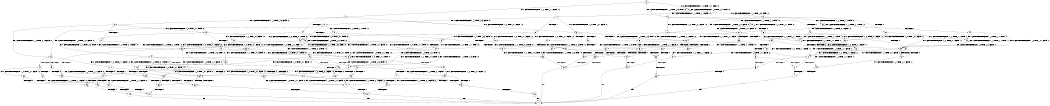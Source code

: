 digraph BCG {
size = "7, 10.5";
center = TRUE;
node [shape = circle];
0 [peripheries = 2];
0 -> 1 [label = "EX !1 !ATOMIC_EXCH_BRANCH (1, +1, TRUE, +1, 1, FALSE) !:0:"];
0 -> 2 [label = "EX !2 !ATOMIC_EXCH_BRANCH (1, +0, TRUE, +0, 1, TRUE) !:0:"];
0 -> 3 [label = "EX !0 !ATOMIC_EXCH_BRANCH (1, +1, TRUE, +0, 3, TRUE) !:0:"];
1 -> 4 [label = "TERMINATE !1"];
1 -> 5 [label = "EX !2 !ATOMIC_EXCH_BRANCH (1, +0, TRUE, +0, 1, FALSE) !:0:"];
1 -> 6 [label = "EX !0 !ATOMIC_EXCH_BRANCH (1, +1, TRUE, +0, 3, FALSE) !:0:"];
2 -> 7 [label = "EX !1 !ATOMIC_EXCH_BRANCH (1, +1, TRUE, +1, 1, FALSE) !:0:"];
2 -> 8 [label = "EX !0 !ATOMIC_EXCH_BRANCH (1, +1, TRUE, +0, 3, TRUE) !:0:"];
2 -> 2 [label = "EX !2 !ATOMIC_EXCH_BRANCH (1, +0, TRUE, +0, 1, TRUE) !:0:"];
3 -> 9 [label = "TERMINATE !0"];
3 -> 10 [label = "EX !1 !ATOMIC_EXCH_BRANCH (1, +1, TRUE, +1, 1, TRUE) !:0:"];
3 -> 11 [label = "EX !2 !ATOMIC_EXCH_BRANCH (1, +0, TRUE, +0, 1, FALSE) !:0:"];
4 -> 12 [label = "EX !2 !ATOMIC_EXCH_BRANCH (1, +0, TRUE, +0, 1, FALSE) !:0:"];
4 -> 13 [label = "EX !0 !ATOMIC_EXCH_BRANCH (1, +1, TRUE, +0, 3, FALSE) !:0:"];
5 -> 14 [label = "TERMINATE !1"];
5 -> 15 [label = "TERMINATE !2"];
5 -> 16 [label = "EX !0 !ATOMIC_EXCH_BRANCH (1, +1, TRUE, +0, 3, TRUE) !:0:"];
6 -> 17 [label = "TERMINATE !1"];
6 -> 18 [label = "EX !2 !ATOMIC_EXCH_BRANCH (1, +0, TRUE, +0, 1, FALSE) !:0:"];
6 -> 19 [label = "EX !0 !ATOMIC_EXCH_BRANCH (1, +0, TRUE, +1, 1, TRUE) !:0:"];
7 -> 20 [label = "TERMINATE !1"];
7 -> 21 [label = "EX !0 !ATOMIC_EXCH_BRANCH (1, +1, TRUE, +0, 3, FALSE) !:0:"];
7 -> 5 [label = "EX !2 !ATOMIC_EXCH_BRANCH (1, +0, TRUE, +0, 1, FALSE) !:0:"];
8 -> 22 [label = "TERMINATE !0"];
8 -> 23 [label = "EX !1 !ATOMIC_EXCH_BRANCH (1, +1, TRUE, +1, 1, TRUE) !:0:"];
8 -> 11 [label = "EX !2 !ATOMIC_EXCH_BRANCH (1, +0, TRUE, +0, 1, FALSE) !:0:"];
9 -> 24 [label = "EX !1 !ATOMIC_EXCH_BRANCH (1, +1, TRUE, +1, 1, TRUE) !:1:"];
9 -> 25 [label = "EX !2 !ATOMIC_EXCH_BRANCH (1, +0, TRUE, +0, 1, FALSE) !:1:"];
10 -> 26 [label = "TERMINATE !0"];
10 -> 27 [label = "EX !2 !ATOMIC_EXCH_BRANCH (1, +0, TRUE, +0, 1, FALSE) !:0:"];
10 -> 10 [label = "EX !1 !ATOMIC_EXCH_BRANCH (1, +1, TRUE, +1, 1, TRUE) !:0:"];
11 -> 28 [label = "TERMINATE !2"];
11 -> 29 [label = "TERMINATE !0"];
11 -> 16 [label = "EX !1 !ATOMIC_EXCH_BRANCH (1, +1, TRUE, +1, 1, FALSE) !:0:"];
12 -> 30 [label = "TERMINATE !2"];
12 -> 31 [label = "EX !0 !ATOMIC_EXCH_BRANCH (1, +1, TRUE, +0, 3, TRUE) !:0:"];
13 -> 32 [label = "EX !2 !ATOMIC_EXCH_BRANCH (1, +0, TRUE, +0, 1, FALSE) !:0:"];
13 -> 33 [label = "EX !0 !ATOMIC_EXCH_BRANCH (1, +0, TRUE, +1, 1, TRUE) !:0:"];
14 -> 30 [label = "TERMINATE !2"];
14 -> 31 [label = "EX !0 !ATOMIC_EXCH_BRANCH (1, +1, TRUE, +0, 3, TRUE) !:0:"];
15 -> 34 [label = "TERMINATE !1"];
15 -> 35 [label = "EX !0 !ATOMIC_EXCH_BRANCH (1, +1, TRUE, +0, 3, TRUE) !:0:"];
16 -> 36 [label = "TERMINATE !1"];
16 -> 37 [label = "TERMINATE !2"];
16 -> 38 [label = "TERMINATE !0"];
17 -> 32 [label = "EX !2 !ATOMIC_EXCH_BRANCH (1, +0, TRUE, +0, 1, FALSE) !:0:"];
17 -> 33 [label = "EX !0 !ATOMIC_EXCH_BRANCH (1, +0, TRUE, +1, 1, TRUE) !:0:"];
18 -> 39 [label = "TERMINATE !1"];
18 -> 40 [label = "TERMINATE !2"];
18 -> 41 [label = "EX !0 !ATOMIC_EXCH_BRANCH (1, +0, TRUE, +1, 1, FALSE) !:0:"];
19 -> 42 [label = "TERMINATE !1"];
19 -> 43 [label = "EX !2 !ATOMIC_EXCH_BRANCH (1, +0, TRUE, +0, 1, TRUE) !:0:"];
19 -> 44 [label = "EX !0 !ATOMIC_EXCH_BRANCH (1, +1, TRUE, +0, 3, TRUE) !:0:"];
20 -> 45 [label = "EX !0 !ATOMIC_EXCH_BRANCH (1, +1, TRUE, +0, 3, FALSE) !:0:"];
20 -> 12 [label = "EX !2 !ATOMIC_EXCH_BRANCH (1, +0, TRUE, +0, 1, FALSE) !:0:"];
21 -> 46 [label = "TERMINATE !1"];
21 -> 18 [label = "EX !2 !ATOMIC_EXCH_BRANCH (1, +0, TRUE, +0, 1, FALSE) !:0:"];
21 -> 47 [label = "EX !0 !ATOMIC_EXCH_BRANCH (1, +0, TRUE, +1, 1, TRUE) !:0:"];
22 -> 48 [label = "EX !1 !ATOMIC_EXCH_BRANCH (1, +1, TRUE, +1, 1, TRUE) !:1:"];
22 -> 25 [label = "EX !2 !ATOMIC_EXCH_BRANCH (1, +0, TRUE, +0, 1, FALSE) !:1:"];
23 -> 49 [label = "TERMINATE !0"];
23 -> 27 [label = "EX !2 !ATOMIC_EXCH_BRANCH (1, +0, TRUE, +0, 1, FALSE) !:0:"];
23 -> 23 [label = "EX !1 !ATOMIC_EXCH_BRANCH (1, +1, TRUE, +1, 1, TRUE) !:0:"];
24 -> 50 [label = "EX !2 !ATOMIC_EXCH_BRANCH (1, +0, TRUE, +0, 1, FALSE) !:1:"];
24 -> 24 [label = "EX !1 !ATOMIC_EXCH_BRANCH (1, +1, TRUE, +1, 1, TRUE) !:1:"];
25 -> 51 [label = "TERMINATE !2"];
25 -> 52 [label = "EX !1 !ATOMIC_EXCH_BRANCH (1, +1, TRUE, +1, 1, FALSE) !:1:"];
26 -> 50 [label = "EX !2 !ATOMIC_EXCH_BRANCH (1, +0, TRUE, +0, 1, FALSE) !:1:"];
26 -> 24 [label = "EX !1 !ATOMIC_EXCH_BRANCH (1, +1, TRUE, +1, 1, TRUE) !:1:"];
27 -> 53 [label = "TERMINATE !2"];
27 -> 54 [label = "TERMINATE !0"];
27 -> 16 [label = "EX !1 !ATOMIC_EXCH_BRANCH (1, +1, TRUE, +1, 1, FALSE) !:0:"];
28 -> 55 [label = "TERMINATE !0"];
28 -> 35 [label = "EX !1 !ATOMIC_EXCH_BRANCH (1, +1, TRUE, +1, 1, FALSE) !:0:"];
29 -> 51 [label = "TERMINATE !2"];
29 -> 52 [label = "EX !1 !ATOMIC_EXCH_BRANCH (1, +1, TRUE, +1, 1, FALSE) !:1:"];
30 -> 56 [label = "EX !0 !ATOMIC_EXCH_BRANCH (1, +1, TRUE, +0, 3, TRUE) !:0:"];
31 -> 57 [label = "TERMINATE !2"];
31 -> 58 [label = "TERMINATE !0"];
32 -> 59 [label = "TERMINATE !2"];
32 -> 60 [label = "EX !0 !ATOMIC_EXCH_BRANCH (1, +0, TRUE, +1, 1, FALSE) !:0:"];
33 -> 61 [label = "EX !2 !ATOMIC_EXCH_BRANCH (1, +0, TRUE, +0, 1, TRUE) !:0:"];
33 -> 62 [label = "EX !0 !ATOMIC_EXCH_BRANCH (1, +1, TRUE, +0, 3, TRUE) !:0:"];
34 -> 56 [label = "EX !0 !ATOMIC_EXCH_BRANCH (1, +1, TRUE, +0, 3, TRUE) !:0:"];
35 -> 63 [label = "TERMINATE !1"];
35 -> 64 [label = "TERMINATE !0"];
36 -> 57 [label = "TERMINATE !2"];
36 -> 58 [label = "TERMINATE !0"];
37 -> 63 [label = "TERMINATE !1"];
37 -> 64 [label = "TERMINATE !0"];
38 -> 65 [label = "TERMINATE !1"];
38 -> 66 [label = "TERMINATE !2"];
39 -> 59 [label = "TERMINATE !2"];
39 -> 60 [label = "EX !0 !ATOMIC_EXCH_BRANCH (1, +0, TRUE, +1, 1, FALSE) !:0:"];
40 -> 67 [label = "TERMINATE !1"];
40 -> 68 [label = "EX !0 !ATOMIC_EXCH_BRANCH (1, +0, TRUE, +1, 1, FALSE) !:0:"];
41 -> 69 [label = "TERMINATE !1"];
41 -> 70 [label = "TERMINATE !2"];
41 -> 71 [label = "TERMINATE !0"];
42 -> 61 [label = "EX !2 !ATOMIC_EXCH_BRANCH (1, +0, TRUE, +0, 1, TRUE) !:0:"];
42 -> 62 [label = "EX !0 !ATOMIC_EXCH_BRANCH (1, +1, TRUE, +0, 3, TRUE) !:0:"];
43 -> 72 [label = "TERMINATE !1"];
43 -> 43 [label = "EX !2 !ATOMIC_EXCH_BRANCH (1, +0, TRUE, +0, 1, TRUE) !:0:"];
43 -> 73 [label = "EX !0 !ATOMIC_EXCH_BRANCH (1, +1, TRUE, +0, 3, TRUE) !:0:"];
44 -> 74 [label = "TERMINATE !1"];
44 -> 75 [label = "TERMINATE !0"];
44 -> 76 [label = "EX !2 !ATOMIC_EXCH_BRANCH (1, +0, TRUE, +0, 1, FALSE) !:0:"];
45 -> 32 [label = "EX !2 !ATOMIC_EXCH_BRANCH (1, +0, TRUE, +0, 1, FALSE) !:0:"];
45 -> 77 [label = "EX !0 !ATOMIC_EXCH_BRANCH (1, +0, TRUE, +1, 1, TRUE) !:0:"];
46 -> 32 [label = "EX !2 !ATOMIC_EXCH_BRANCH (1, +0, TRUE, +0, 1, FALSE) !:0:"];
46 -> 77 [label = "EX !0 !ATOMIC_EXCH_BRANCH (1, +0, TRUE, +1, 1, TRUE) !:0:"];
47 -> 72 [label = "TERMINATE !1"];
47 -> 43 [label = "EX !2 !ATOMIC_EXCH_BRANCH (1, +0, TRUE, +0, 1, TRUE) !:0:"];
47 -> 73 [label = "EX !0 !ATOMIC_EXCH_BRANCH (1, +1, TRUE, +0, 3, TRUE) !:0:"];
48 -> 50 [label = "EX !2 !ATOMIC_EXCH_BRANCH (1, +0, TRUE, +0, 1, FALSE) !:1:"];
48 -> 48 [label = "EX !1 !ATOMIC_EXCH_BRANCH (1, +1, TRUE, +1, 1, TRUE) !:1:"];
49 -> 50 [label = "EX !2 !ATOMIC_EXCH_BRANCH (1, +0, TRUE, +0, 1, FALSE) !:1:"];
49 -> 48 [label = "EX !1 !ATOMIC_EXCH_BRANCH (1, +1, TRUE, +1, 1, TRUE) !:1:"];
50 -> 78 [label = "TERMINATE !2"];
50 -> 52 [label = "EX !1 !ATOMIC_EXCH_BRANCH (1, +1, TRUE, +1, 1, FALSE) !:1:"];
51 -> 79 [label = "EX !1 !ATOMIC_EXCH_BRANCH (1, +1, TRUE, +1, 1, FALSE) !:1:"];
52 -> 65 [label = "TERMINATE !1"];
52 -> 66 [label = "TERMINATE !2"];
53 -> 80 [label = "TERMINATE !0"];
53 -> 35 [label = "EX !1 !ATOMIC_EXCH_BRANCH (1, +1, TRUE, +1, 1, FALSE) !:0:"];
54 -> 78 [label = "TERMINATE !2"];
54 -> 52 [label = "EX !1 !ATOMIC_EXCH_BRANCH (1, +1, TRUE, +1, 1, FALSE) !:1:"];
55 -> 81 [label = "EX !1 !ATOMIC_EXCH_BRANCH (1, +1, TRUE, +1, 1, FALSE) !:2:"];
56 -> 82 [label = "TERMINATE !0"];
57 -> 82 [label = "TERMINATE !0"];
58 -> 83 [label = "TERMINATE !2"];
59 -> 84 [label = "EX !0 !ATOMIC_EXCH_BRANCH (1, +0, TRUE, +1, 1, FALSE) !:0:"];
60 -> 85 [label = "TERMINATE !2"];
60 -> 86 [label = "TERMINATE !0"];
61 -> 61 [label = "EX !2 !ATOMIC_EXCH_BRANCH (1, +0, TRUE, +0, 1, TRUE) !:0:"];
61 -> 87 [label = "EX !0 !ATOMIC_EXCH_BRANCH (1, +1, TRUE, +0, 3, TRUE) !:0:"];
62 -> 88 [label = "TERMINATE !0"];
62 -> 89 [label = "EX !2 !ATOMIC_EXCH_BRANCH (1, +0, TRUE, +0, 1, FALSE) !:0:"];
63 -> 82 [label = "TERMINATE !0"];
64 -> 90 [label = "TERMINATE !1"];
65 -> 83 [label = "TERMINATE !2"];
66 -> 91 [label = "TERMINATE !1"];
67 -> 84 [label = "EX !0 !ATOMIC_EXCH_BRANCH (1, +0, TRUE, +1, 1, FALSE) !:0:"];
68 -> 92 [label = "TERMINATE !1"];
68 -> 93 [label = "TERMINATE !0"];
69 -> 85 [label = "TERMINATE !2"];
69 -> 86 [label = "TERMINATE !0"];
70 -> 92 [label = "TERMINATE !1"];
70 -> 93 [label = "TERMINATE !0"];
71 -> 94 [label = "TERMINATE !1"];
71 -> 95 [label = "TERMINATE !2"];
72 -> 61 [label = "EX !2 !ATOMIC_EXCH_BRANCH (1, +0, TRUE, +0, 1, TRUE) !:0:"];
72 -> 87 [label = "EX !0 !ATOMIC_EXCH_BRANCH (1, +1, TRUE, +0, 3, TRUE) !:0:"];
73 -> 96 [label = "TERMINATE !1"];
73 -> 97 [label = "TERMINATE !0"];
73 -> 76 [label = "EX !2 !ATOMIC_EXCH_BRANCH (1, +0, TRUE, +0, 1, FALSE) !:0:"];
74 -> 88 [label = "TERMINATE !0"];
74 -> 89 [label = "EX !2 !ATOMIC_EXCH_BRANCH (1, +0, TRUE, +0, 1, FALSE) !:0:"];
75 -> 98 [label = "TERMINATE !1"];
75 -> 99 [label = "EX !2 !ATOMIC_EXCH_BRANCH (1, +0, TRUE, +0, 1, FALSE) !:1:"];
76 -> 69 [label = "TERMINATE !1"];
76 -> 70 [label = "TERMINATE !2"];
76 -> 71 [label = "TERMINATE !0"];
77 -> 61 [label = "EX !2 !ATOMIC_EXCH_BRANCH (1, +0, TRUE, +0, 1, TRUE) !:0:"];
77 -> 87 [label = "EX !0 !ATOMIC_EXCH_BRANCH (1, +1, TRUE, +0, 3, TRUE) !:0:"];
78 -> 79 [label = "EX !1 !ATOMIC_EXCH_BRANCH (1, +1, TRUE, +1, 1, FALSE) !:1:"];
79 -> 91 [label = "TERMINATE !1"];
80 -> 81 [label = "EX !1 !ATOMIC_EXCH_BRANCH (1, +1, TRUE, +1, 1, FALSE) !:2:"];
81 -> 90 [label = "TERMINATE !1"];
82 -> 100 [label = "exit"];
83 -> 100 [label = "exit"];
84 -> 101 [label = "TERMINATE !0"];
85 -> 101 [label = "TERMINATE !0"];
86 -> 102 [label = "TERMINATE !2"];
87 -> 103 [label = "TERMINATE !0"];
87 -> 89 [label = "EX !2 !ATOMIC_EXCH_BRANCH (1, +0, TRUE, +0, 1, FALSE) !:0:"];
88 -> 104 [label = "EX !2 !ATOMIC_EXCH_BRANCH (1, +0, TRUE, +0, 1, FALSE) !:2:"];
89 -> 85 [label = "TERMINATE !2"];
89 -> 86 [label = "TERMINATE !0"];
90 -> 100 [label = "exit"];
91 -> 100 [label = "exit"];
92 -> 101 [label = "TERMINATE !0"];
93 -> 105 [label = "TERMINATE !1"];
94 -> 102 [label = "TERMINATE !2"];
95 -> 106 [label = "TERMINATE !1"];
96 -> 103 [label = "TERMINATE !0"];
96 -> 89 [label = "EX !2 !ATOMIC_EXCH_BRANCH (1, +0, TRUE, +0, 1, FALSE) !:0:"];
97 -> 107 [label = "TERMINATE !1"];
97 -> 99 [label = "EX !2 !ATOMIC_EXCH_BRANCH (1, +0, TRUE, +0, 1, FALSE) !:1:"];
98 -> 104 [label = "EX !2 !ATOMIC_EXCH_BRANCH (1, +0, TRUE, +0, 1, FALSE) !:2:"];
99 -> 94 [label = "TERMINATE !1"];
99 -> 95 [label = "TERMINATE !2"];
101 -> 100 [label = "exit"];
102 -> 100 [label = "exit"];
103 -> 104 [label = "EX !2 !ATOMIC_EXCH_BRANCH (1, +0, TRUE, +0, 1, FALSE) !:2:"];
104 -> 102 [label = "TERMINATE !2"];
105 -> 100 [label = "exit"];
106 -> 100 [label = "exit"];
107 -> 104 [label = "EX !2 !ATOMIC_EXCH_BRANCH (1, +0, TRUE, +0, 1, FALSE) !:2:"];
}
